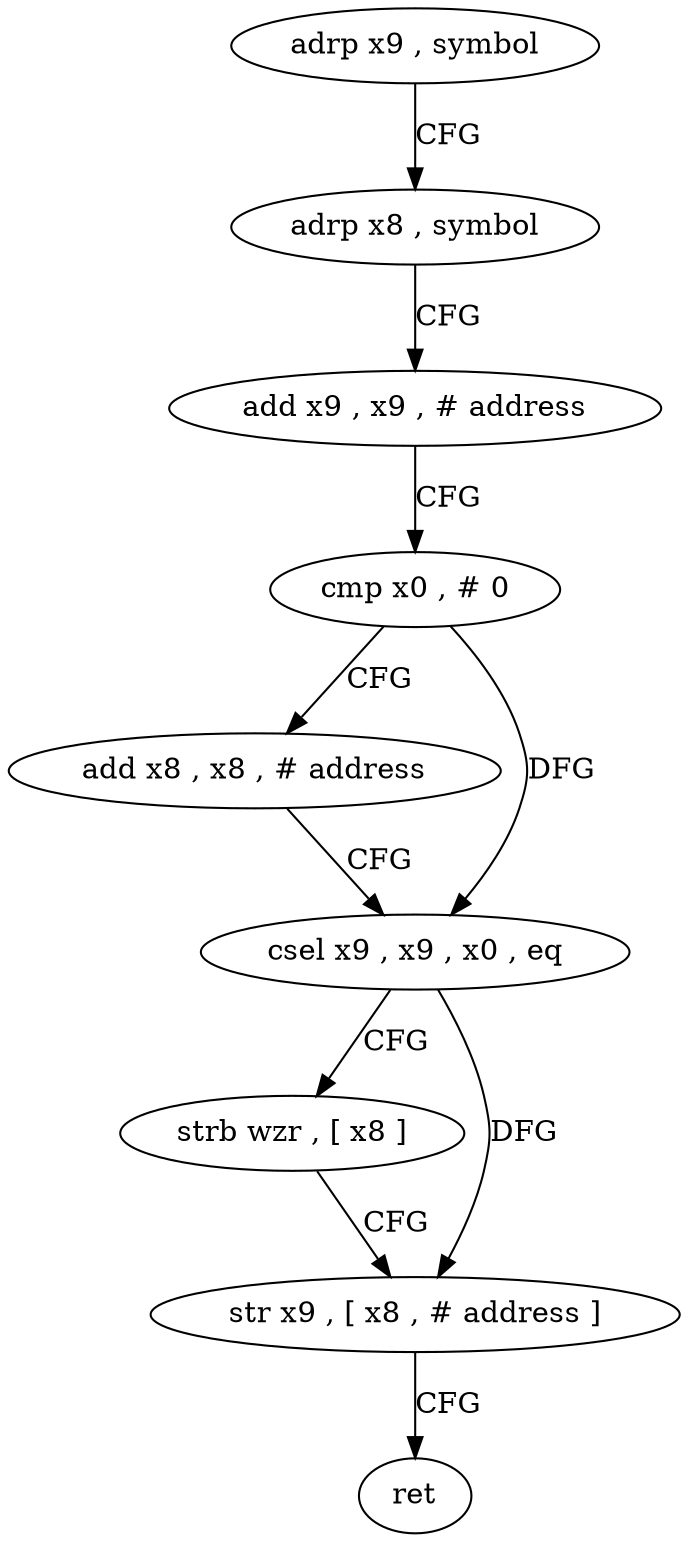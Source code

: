 digraph "func" {
"4203132" [label = "adrp x9 , symbol" ]
"4203136" [label = "adrp x8 , symbol" ]
"4203140" [label = "add x9 , x9 , # address" ]
"4203144" [label = "cmp x0 , # 0" ]
"4203148" [label = "add x8 , x8 , # address" ]
"4203152" [label = "csel x9 , x9 , x0 , eq" ]
"4203156" [label = "strb wzr , [ x8 ]" ]
"4203160" [label = "str x9 , [ x8 , # address ]" ]
"4203164" [label = "ret" ]
"4203132" -> "4203136" [ label = "CFG" ]
"4203136" -> "4203140" [ label = "CFG" ]
"4203140" -> "4203144" [ label = "CFG" ]
"4203144" -> "4203148" [ label = "CFG" ]
"4203144" -> "4203152" [ label = "DFG" ]
"4203148" -> "4203152" [ label = "CFG" ]
"4203152" -> "4203156" [ label = "CFG" ]
"4203152" -> "4203160" [ label = "DFG" ]
"4203156" -> "4203160" [ label = "CFG" ]
"4203160" -> "4203164" [ label = "CFG" ]
}
